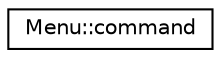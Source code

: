digraph "Graphical Class Hierarchy"
{
 // INTERACTIVE_SVG=YES
  edge [fontname="Helvetica",fontsize="10",labelfontname="Helvetica",labelfontsize="10"];
  node [fontname="Helvetica",fontsize="10",shape=record];
  rankdir="LR";
  Node1 [label="Menu::command",height=0.2,width=0.4,color="black", fillcolor="white", style="filled",URL="$structMenu_1_1command.html"];
}
